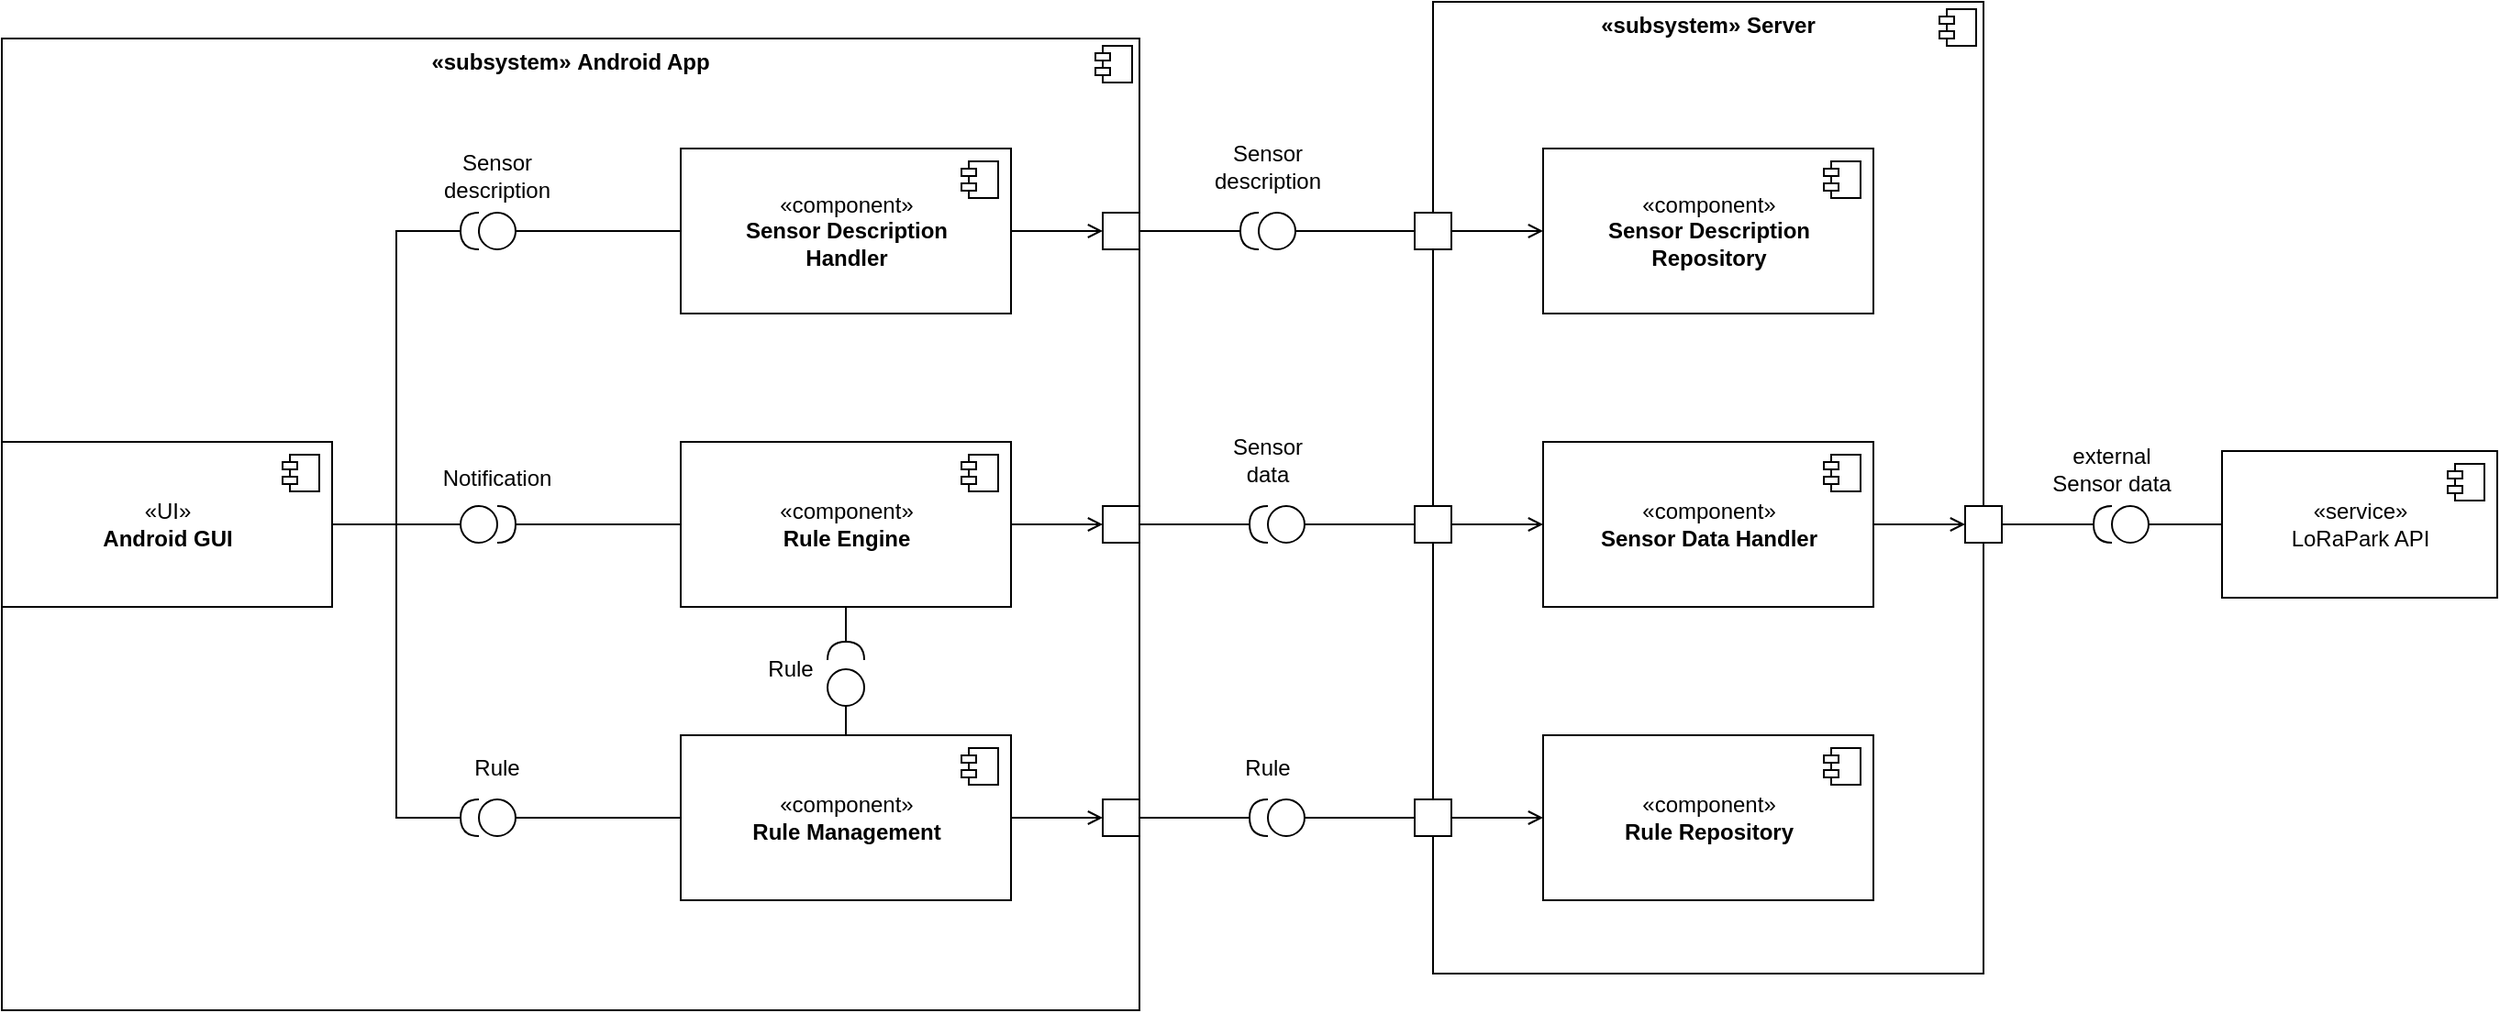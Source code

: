 <mxfile version="13.9.9" type="device"><diagram id="xSH4tst92nbzQRow0k3p" name="Seite-1"><mxGraphModel dx="2591" dy="822" grid="1" gridSize="10" guides="1" tooltips="1" connect="1" arrows="1" fold="1" page="1" pageScale="1" pageWidth="1169" pageHeight="827" math="0" shadow="0"><root><mxCell id="0"/><mxCell id="1" parent="0"/><mxCell id="TU39vUbWxSPbXu2TXuSo-7" value="&lt;p style=&quot;margin: 6px 0px 0px&quot;&gt;&lt;b&gt;«subsystem&lt;/b&gt;&lt;span&gt;&lt;b&gt;»&lt;/b&gt;&lt;/span&gt;&lt;b&gt;&amp;nbsp;A&lt;/b&gt;&lt;b&gt;ndroid App&lt;/b&gt;&lt;/p&gt;" style="align=center;overflow=fill;html=1;dropTarget=0;" parent="1" vertex="1"><mxGeometry x="-130" y="70" width="620" height="530" as="geometry"/></mxCell><mxCell id="TU39vUbWxSPbXu2TXuSo-8" value="" style="shape=component;jettyWidth=8;jettyHeight=4;" parent="TU39vUbWxSPbXu2TXuSo-7" vertex="1"><mxGeometry x="1" width="20" height="20" relative="1" as="geometry"><mxPoint x="-24" y="4" as="offset"/></mxGeometry></mxCell><mxCell id="TU39vUbWxSPbXu2TXuSo-61" style="edgeStyle=orthogonalEdgeStyle;rounded=0;orthogonalLoop=1;jettySize=auto;html=1;startArrow=none;startFill=0;endArrow=open;endFill=0;" parent="1" source="TU39vUbWxSPbXu2TXuSo-1" target="TU39vUbWxSPbXu2TXuSo-58" edge="1"><mxGeometry relative="1" as="geometry"/></mxCell><mxCell id="TU39vUbWxSPbXu2TXuSo-1" value="«component»&lt;br&gt;&lt;b&gt;Rule Management&lt;/b&gt;" style="html=1;dropTarget=0;" parent="1" vertex="1"><mxGeometry x="240" y="450" width="180" height="90" as="geometry"/></mxCell><mxCell id="TU39vUbWxSPbXu2TXuSo-2" value="" style="shape=module;jettyWidth=8;jettyHeight=4;" parent="TU39vUbWxSPbXu2TXuSo-1" vertex="1"><mxGeometry x="1" width="20" height="20" relative="1" as="geometry"><mxPoint x="-27" y="7" as="offset"/></mxGeometry></mxCell><mxCell id="TU39vUbWxSPbXu2TXuSo-47" style="edgeStyle=orthogonalEdgeStyle;rounded=0;orthogonalLoop=1;jettySize=auto;html=1;entryX=0;entryY=0.5;entryDx=0;entryDy=0;startArrow=none;startFill=0;endArrow=open;endFill=0;" parent="1" source="TU39vUbWxSPbXu2TXuSo-3" target="TU39vUbWxSPbXu2TXuSo-46" edge="1"><mxGeometry relative="1" as="geometry"/></mxCell><mxCell id="TU39vUbWxSPbXu2TXuSo-99" style="edgeStyle=orthogonalEdgeStyle;rounded=0;orthogonalLoop=1;jettySize=auto;html=1;entryX=1;entryY=0.5;entryDx=0;entryDy=0;entryPerimeter=0;startArrow=none;startFill=0;endArrow=none;endFill=0;" parent="1" source="TU39vUbWxSPbXu2TXuSo-3" target="TU39vUbWxSPbXu2TXuSo-92" edge="1"><mxGeometry relative="1" as="geometry"/></mxCell><mxCell id="TU39vUbWxSPbXu2TXuSo-3" value="«component»&lt;br&gt;&lt;b&gt;Rule Engine&lt;/b&gt;" style="html=1;dropTarget=0;" parent="1" vertex="1"><mxGeometry x="240" y="290" width="180" height="90" as="geometry"/></mxCell><mxCell id="TU39vUbWxSPbXu2TXuSo-4" value="" style="shape=module;jettyWidth=8;jettyHeight=4;" parent="TU39vUbWxSPbXu2TXuSo-3" vertex="1"><mxGeometry x="1" width="20" height="20" relative="1" as="geometry"><mxPoint x="-27" y="7" as="offset"/></mxGeometry></mxCell><mxCell id="TU39vUbWxSPbXu2TXuSo-11" value="&lt;p style=&quot;margin: 6px 0px 0px&quot;&gt;&lt;b&gt;«subsystem&lt;/b&gt;&lt;span&gt;&lt;b&gt;»&lt;/b&gt;&lt;/span&gt;&lt;b&gt;&amp;nbsp;Server&lt;/b&gt;&lt;/p&gt;" style="align=center;overflow=fill;html=1;dropTarget=0;" parent="1" vertex="1"><mxGeometry x="650" y="50" width="300" height="530" as="geometry"/></mxCell><mxCell id="TU39vUbWxSPbXu2TXuSo-12" value="" style="shape=component;jettyWidth=8;jettyHeight=4;" parent="TU39vUbWxSPbXu2TXuSo-11" vertex="1"><mxGeometry x="1" width="20" height="20" relative="1" as="geometry"><mxPoint x="-24" y="4" as="offset"/></mxGeometry></mxCell><mxCell id="J2103LW_TJqKLE5sZokZ-2" style="edgeStyle=orthogonalEdgeStyle;rounded=0;orthogonalLoop=1;jettySize=auto;html=1;endArrow=open;endFill=0;" parent="1" source="TU39vUbWxSPbXu2TXuSo-13" target="J2103LW_TJqKLE5sZokZ-1" edge="1"><mxGeometry relative="1" as="geometry"/></mxCell><mxCell id="TU39vUbWxSPbXu2TXuSo-13" value="«component»&lt;br&gt;&lt;b&gt;Sensor Description &lt;br&gt;Handler&lt;/b&gt;" style="html=1;dropTarget=0;" parent="1" vertex="1"><mxGeometry x="240" y="130" width="180" height="90" as="geometry"/></mxCell><mxCell id="TU39vUbWxSPbXu2TXuSo-14" value="" style="shape=module;jettyWidth=8;jettyHeight=4;" parent="TU39vUbWxSPbXu2TXuSo-13" vertex="1"><mxGeometry x="1" width="20" height="20" relative="1" as="geometry"><mxPoint x="-27" y="7" as="offset"/></mxGeometry></mxCell><mxCell id="TU39vUbWxSPbXu2TXuSo-15" value="«component»&lt;br&gt;&lt;b&gt;Rule Repository&lt;/b&gt;" style="html=1;dropTarget=0;" parent="1" vertex="1"><mxGeometry x="710" y="450" width="180" height="90" as="geometry"/></mxCell><mxCell id="TU39vUbWxSPbXu2TXuSo-16" value="" style="shape=module;jettyWidth=8;jettyHeight=4;" parent="TU39vUbWxSPbXu2TXuSo-15" vertex="1"><mxGeometry x="1" width="20" height="20" relative="1" as="geometry"><mxPoint x="-27" y="7" as="offset"/></mxGeometry></mxCell><mxCell id="TU39vUbWxSPbXu2TXuSo-73" style="edgeStyle=orthogonalEdgeStyle;rounded=0;orthogonalLoop=1;jettySize=auto;html=1;entryX=0;entryY=0.5;entryDx=0;entryDy=0;startArrow=none;startFill=0;endArrow=open;endFill=0;" parent="1" source="TU39vUbWxSPbXu2TXuSo-17" target="TU39vUbWxSPbXu2TXuSo-71" edge="1"><mxGeometry relative="1" as="geometry"/></mxCell><mxCell id="TU39vUbWxSPbXu2TXuSo-17" value="«component»&lt;br&gt;&lt;b&gt;Sensor Data Handler&lt;/b&gt;" style="html=1;dropTarget=0;" parent="1" vertex="1"><mxGeometry x="710" y="290" width="180" height="90" as="geometry"/></mxCell><mxCell id="TU39vUbWxSPbXu2TXuSo-18" value="" style="shape=module;jettyWidth=8;jettyHeight=4;" parent="TU39vUbWxSPbXu2TXuSo-17" vertex="1"><mxGeometry x="1" width="20" height="20" relative="1" as="geometry"><mxPoint x="-27" y="7" as="offset"/></mxGeometry></mxCell><mxCell id="TU39vUbWxSPbXu2TXuSo-101" style="edgeStyle=orthogonalEdgeStyle;rounded=0;orthogonalLoop=1;jettySize=auto;html=1;startArrow=none;startFill=0;endArrow=none;endFill=0;" parent="1" source="TU39vUbWxSPbXu2TXuSo-26" target="TU39vUbWxSPbXu2TXuSo-13" edge="1"><mxGeometry relative="1" as="geometry"/></mxCell><mxCell id="TU39vUbWxSPbXu2TXuSo-26" value="" style="ellipse;whiteSpace=wrap;html=1;aspect=fixed;" parent="1" vertex="1"><mxGeometry x="130" y="165" width="20" height="20" as="geometry"/></mxCell><mxCell id="TU39vUbWxSPbXu2TXuSo-31" value="Sensor&lt;br&gt;description" style="text;html=1;strokeColor=none;fillColor=none;align=center;verticalAlign=middle;whiteSpace=wrap;rounded=0;" parent="1" vertex="1"><mxGeometry x="100" y="130" width="80" height="30" as="geometry"/></mxCell><mxCell id="TU39vUbWxSPbXu2TXuSo-100" style="edgeStyle=orthogonalEdgeStyle;rounded=0;orthogonalLoop=1;jettySize=auto;html=1;startArrow=none;startFill=0;endArrow=none;endFill=0;" parent="1" source="TU39vUbWxSPbXu2TXuSo-33" target="TU39vUbWxSPbXu2TXuSo-1" edge="1"><mxGeometry relative="1" as="geometry"/></mxCell><mxCell id="TU39vUbWxSPbXu2TXuSo-33" value="" style="ellipse;whiteSpace=wrap;html=1;aspect=fixed;" parent="1" vertex="1"><mxGeometry x="130" y="485" width="20" height="20" as="geometry"/></mxCell><mxCell id="TU39vUbWxSPbXu2TXuSo-45" style="edgeStyle=orthogonalEdgeStyle;rounded=0;orthogonalLoop=1;jettySize=auto;html=1;startArrow=none;startFill=0;endArrow=open;endFill=0;" parent="1" source="TU39vUbWxSPbXu2TXuSo-42" target="TU39vUbWxSPbXu2TXuSo-17" edge="1"><mxGeometry relative="1" as="geometry"/></mxCell><mxCell id="TU39vUbWxSPbXu2TXuSo-42" value="" style="whiteSpace=wrap;html=1;aspect=fixed;" parent="1" vertex="1"><mxGeometry x="640" y="325" width="20" height="20" as="geometry"/></mxCell><mxCell id="TU39vUbWxSPbXu2TXuSo-43" style="edgeStyle=orthogonalEdgeStyle;rounded=0;orthogonalLoop=1;jettySize=auto;html=1;entryX=0;entryY=0.5;entryDx=0;entryDy=0;endArrow=none;endFill=0;" parent="1" source="TU39vUbWxSPbXu2TXuSo-44" target="TU39vUbWxSPbXu2TXuSo-42" edge="1"><mxGeometry relative="1" as="geometry"/></mxCell><mxCell id="TU39vUbWxSPbXu2TXuSo-44" value="" style="ellipse;whiteSpace=wrap;html=1;aspect=fixed;" parent="1" vertex="1"><mxGeometry x="560" y="325" width="20" height="20" as="geometry"/></mxCell><mxCell id="TU39vUbWxSPbXu2TXuSo-49" style="edgeStyle=orthogonalEdgeStyle;rounded=0;orthogonalLoop=1;jettySize=auto;html=1;entryX=1;entryY=0.5;entryDx=0;entryDy=0;entryPerimeter=0;startArrow=none;startFill=0;endArrow=none;endFill=0;" parent="1" source="TU39vUbWxSPbXu2TXuSo-46" target="TU39vUbWxSPbXu2TXuSo-48" edge="1"><mxGeometry relative="1" as="geometry"/></mxCell><mxCell id="TU39vUbWxSPbXu2TXuSo-46" value="" style="whiteSpace=wrap;html=1;aspect=fixed;" parent="1" vertex="1"><mxGeometry x="470" y="325" width="20" height="20" as="geometry"/></mxCell><mxCell id="TU39vUbWxSPbXu2TXuSo-48" value="" style="shape=requiredInterface;html=1;verticalLabelPosition=bottom;rotation=-180;" parent="1" vertex="1"><mxGeometry x="550" y="325" width="10" height="20" as="geometry"/></mxCell><mxCell id="TU39vUbWxSPbXu2TXuSo-51" value="Sensor&lt;br&gt;data" style="text;html=1;strokeColor=none;fillColor=none;align=center;verticalAlign=middle;whiteSpace=wrap;rounded=0;" parent="1" vertex="1"><mxGeometry x="535" y="285" width="50" height="30" as="geometry"/></mxCell><mxCell id="TU39vUbWxSPbXu2TXuSo-57" style="edgeStyle=orthogonalEdgeStyle;rounded=0;orthogonalLoop=1;jettySize=auto;html=1;startArrow=none;startFill=0;endArrow=open;endFill=0;" parent="1" source="TU39vUbWxSPbXu2TXuSo-53" target="TU39vUbWxSPbXu2TXuSo-15" edge="1"><mxGeometry relative="1" as="geometry"/></mxCell><mxCell id="TU39vUbWxSPbXu2TXuSo-53" value="" style="whiteSpace=wrap;html=1;aspect=fixed;" parent="1" vertex="1"><mxGeometry x="640" y="485" width="20" height="20" as="geometry"/></mxCell><mxCell id="TU39vUbWxSPbXu2TXuSo-54" style="edgeStyle=orthogonalEdgeStyle;rounded=0;orthogonalLoop=1;jettySize=auto;html=1;entryX=0;entryY=0.5;entryDx=0;entryDy=0;startArrow=none;startFill=0;endArrow=none;endFill=0;" parent="1" source="TU39vUbWxSPbXu2TXuSo-55" target="TU39vUbWxSPbXu2TXuSo-53" edge="1"><mxGeometry relative="1" as="geometry"/></mxCell><mxCell id="TU39vUbWxSPbXu2TXuSo-55" value="" style="ellipse;whiteSpace=wrap;html=1;aspect=fixed;" parent="1" vertex="1"><mxGeometry x="560" y="485" width="20" height="20" as="geometry"/></mxCell><mxCell id="TU39vUbWxSPbXu2TXuSo-56" value="Rule" style="text;html=1;strokeColor=none;fillColor=none;align=center;verticalAlign=middle;whiteSpace=wrap;rounded=0;" parent="1" vertex="1"><mxGeometry x="540" y="457.5" width="40" height="20" as="geometry"/></mxCell><mxCell id="TU39vUbWxSPbXu2TXuSo-60" style="edgeStyle=orthogonalEdgeStyle;rounded=0;orthogonalLoop=1;jettySize=auto;html=1;entryX=1;entryY=0.5;entryDx=0;entryDy=0;entryPerimeter=0;startArrow=none;startFill=0;endArrow=none;endFill=0;" parent="1" source="TU39vUbWxSPbXu2TXuSo-58" target="TU39vUbWxSPbXu2TXuSo-59" edge="1"><mxGeometry relative="1" as="geometry"/></mxCell><mxCell id="TU39vUbWxSPbXu2TXuSo-58" value="" style="whiteSpace=wrap;html=1;aspect=fixed;" parent="1" vertex="1"><mxGeometry x="470" y="485" width="20" height="20" as="geometry"/></mxCell><mxCell id="TU39vUbWxSPbXu2TXuSo-59" value="" style="shape=requiredInterface;html=1;verticalLabelPosition=bottom;rotation=-180;" parent="1" vertex="1"><mxGeometry x="550" y="485" width="10" height="20" as="geometry"/></mxCell><mxCell id="TU39vUbWxSPbXu2TXuSo-70" style="edgeStyle=orthogonalEdgeStyle;rounded=0;orthogonalLoop=1;jettySize=auto;html=1;entryX=1;entryY=0.5;entryDx=0;entryDy=0;entryPerimeter=0;startArrow=none;startFill=0;endArrow=none;endFill=0;" parent="1" source="TU39vUbWxSPbXu2TXuSo-71" target="TU39vUbWxSPbXu2TXuSo-72" edge="1"><mxGeometry relative="1" as="geometry"/></mxCell><mxCell id="TU39vUbWxSPbXu2TXuSo-71" value="" style="whiteSpace=wrap;html=1;aspect=fixed;" parent="1" vertex="1"><mxGeometry x="940" y="325" width="20" height="20" as="geometry"/></mxCell><mxCell id="TU39vUbWxSPbXu2TXuSo-72" value="" style="shape=requiredInterface;html=1;verticalLabelPosition=bottom;rotation=-180;" parent="1" vertex="1"><mxGeometry x="1010" y="325" width="10" height="20" as="geometry"/></mxCell><mxCell id="TU39vUbWxSPbXu2TXuSo-78" value="external Sensor data" style="text;html=1;strokeColor=none;fillColor=none;align=center;verticalAlign=middle;whiteSpace=wrap;rounded=0;" parent="1" vertex="1"><mxGeometry x="980" y="295" width="80" height="20" as="geometry"/></mxCell><mxCell id="TU39vUbWxSPbXu2TXuSo-83" value="Rule" style="text;html=1;strokeColor=none;fillColor=none;align=center;verticalAlign=middle;whiteSpace=wrap;rounded=0;" parent="1" vertex="1"><mxGeometry x="120" y="457.5" width="40" height="20" as="geometry"/></mxCell><mxCell id="TU39vUbWxSPbXu2TXuSo-88" style="edgeStyle=orthogonalEdgeStyle;rounded=0;orthogonalLoop=1;jettySize=auto;html=1;startArrow=none;startFill=0;endArrow=none;endFill=0;" parent="1" source="TU39vUbWxSPbXu2TXuSo-85" target="TU39vUbWxSPbXu2TXuSo-87" edge="1"><mxGeometry relative="1" as="geometry"/></mxCell><mxCell id="TU39vUbWxSPbXu2TXuSo-85" value="«service»&lt;br&gt;LoRaPark API" style="html=1;dropTarget=0;" parent="1" vertex="1"><mxGeometry x="1080" y="295" width="150" height="80" as="geometry"/></mxCell><mxCell id="TU39vUbWxSPbXu2TXuSo-86" value="" style="shape=module;jettyWidth=8;jettyHeight=4;" parent="TU39vUbWxSPbXu2TXuSo-85" vertex="1"><mxGeometry x="1" width="20" height="20" relative="1" as="geometry"><mxPoint x="-27" y="7" as="offset"/></mxGeometry></mxCell><mxCell id="TU39vUbWxSPbXu2TXuSo-87" value="" style="ellipse;whiteSpace=wrap;html=1;aspect=fixed;" parent="1" vertex="1"><mxGeometry x="1020" y="325" width="20" height="20" as="geometry"/></mxCell><mxCell id="TU39vUbWxSPbXu2TXuSo-98" style="edgeStyle=orthogonalEdgeStyle;rounded=0;orthogonalLoop=1;jettySize=auto;html=1;startArrow=none;startFill=0;endArrow=none;endFill=0;" parent="1" source="TU39vUbWxSPbXu2TXuSo-89" target="TU39vUbWxSPbXu2TXuSo-91" edge="1"><mxGeometry relative="1" as="geometry"/></mxCell><mxCell id="TU39vUbWxSPbXu2TXuSo-89" value="«UI»&lt;br&gt;&lt;b&gt;Android GUI&lt;/b&gt;" style="html=1;dropTarget=0;" parent="1" vertex="1"><mxGeometry x="-130" y="290" width="180" height="90" as="geometry"/></mxCell><mxCell id="TU39vUbWxSPbXu2TXuSo-90" value="" style="shape=module;jettyWidth=8;jettyHeight=4;" parent="TU39vUbWxSPbXu2TXuSo-89" vertex="1"><mxGeometry x="1" width="20" height="20" relative="1" as="geometry"><mxPoint x="-27" y="7" as="offset"/></mxGeometry></mxCell><mxCell id="TU39vUbWxSPbXu2TXuSo-91" value="" style="ellipse;whiteSpace=wrap;html=1;aspect=fixed;" parent="1" vertex="1"><mxGeometry x="120" y="325" width="20" height="20" as="geometry"/></mxCell><mxCell id="TU39vUbWxSPbXu2TXuSo-92" value="" style="shape=requiredInterface;html=1;verticalLabelPosition=bottom;rotation=0;" parent="1" vertex="1"><mxGeometry x="140" y="325" width="10" height="20" as="geometry"/></mxCell><mxCell id="TU39vUbWxSPbXu2TXuSo-97" value="Notification" style="text;html=1;strokeColor=none;fillColor=none;align=center;verticalAlign=middle;whiteSpace=wrap;rounded=0;" parent="1" vertex="1"><mxGeometry x="100" y="295" width="80" height="30" as="geometry"/></mxCell><mxCell id="TU39vUbWxSPbXu2TXuSo-104" style="edgeStyle=orthogonalEdgeStyle;rounded=0;orthogonalLoop=1;jettySize=auto;html=1;entryX=1;entryY=0.5;entryDx=0;entryDy=0;startArrow=none;startFill=0;endArrow=none;endFill=0;" parent="1" source="TU39vUbWxSPbXu2TXuSo-102" target="TU39vUbWxSPbXu2TXuSo-89" edge="1"><mxGeometry relative="1" as="geometry"/></mxCell><mxCell id="TU39vUbWxSPbXu2TXuSo-102" value="" style="shape=requiredInterface;html=1;verticalLabelPosition=bottom;rotation=-180;" parent="1" vertex="1"><mxGeometry x="120" y="165" width="10" height="20" as="geometry"/></mxCell><mxCell id="TU39vUbWxSPbXu2TXuSo-106" style="edgeStyle=orthogonalEdgeStyle;rounded=0;orthogonalLoop=1;jettySize=auto;html=1;entryX=1;entryY=0.5;entryDx=0;entryDy=0;startArrow=none;startFill=0;endArrow=none;endFill=0;" parent="1" source="TU39vUbWxSPbXu2TXuSo-105" target="TU39vUbWxSPbXu2TXuSo-89" edge="1"><mxGeometry relative="1" as="geometry"/></mxCell><mxCell id="TU39vUbWxSPbXu2TXuSo-105" value="" style="shape=requiredInterface;html=1;verticalLabelPosition=bottom;rotation=-180;" parent="1" vertex="1"><mxGeometry x="120" y="485" width="10" height="20" as="geometry"/></mxCell><mxCell id="J2103LW_TJqKLE5sZokZ-1" value="" style="whiteSpace=wrap;html=1;aspect=fixed;" parent="1" vertex="1"><mxGeometry x="470" y="165" width="20" height="20" as="geometry"/></mxCell><mxCell id="J2103LW_TJqKLE5sZokZ-7" style="edgeStyle=orthogonalEdgeStyle;rounded=0;orthogonalLoop=1;jettySize=auto;html=1;entryX=0;entryY=0.5;entryDx=0;entryDy=0;endArrow=none;endFill=0;" parent="1" source="J2103LW_TJqKLE5sZokZ-3" target="J2103LW_TJqKLE5sZokZ-6" edge="1"><mxGeometry relative="1" as="geometry"/></mxCell><mxCell id="J2103LW_TJqKLE5sZokZ-3" value="" style="ellipse;whiteSpace=wrap;html=1;aspect=fixed;" parent="1" vertex="1"><mxGeometry x="555" y="165" width="20" height="20" as="geometry"/></mxCell><mxCell id="J2103LW_TJqKLE5sZokZ-8" style="edgeStyle=orthogonalEdgeStyle;rounded=0;orthogonalLoop=1;jettySize=auto;html=1;entryX=1;entryY=0.5;entryDx=0;entryDy=0;endArrow=none;endFill=0;" parent="1" source="J2103LW_TJqKLE5sZokZ-4" target="J2103LW_TJqKLE5sZokZ-1" edge="1"><mxGeometry relative="1" as="geometry"/></mxCell><mxCell id="J2103LW_TJqKLE5sZokZ-4" value="" style="shape=requiredInterface;html=1;verticalLabelPosition=bottom;rotation=-180;" parent="1" vertex="1"><mxGeometry x="545" y="165" width="10" height="20" as="geometry"/></mxCell><mxCell id="J2103LW_TJqKLE5sZokZ-5" value="Sensor&lt;br&gt;description" style="text;html=1;strokeColor=none;fillColor=none;align=center;verticalAlign=middle;whiteSpace=wrap;rounded=0;" parent="1" vertex="1"><mxGeometry x="530" y="125" width="60" height="30" as="geometry"/></mxCell><mxCell id="J2103LW_TJqKLE5sZokZ-11" style="edgeStyle=orthogonalEdgeStyle;rounded=0;orthogonalLoop=1;jettySize=auto;html=1;endArrow=open;endFill=0;" parent="1" source="J2103LW_TJqKLE5sZokZ-6" target="J2103LW_TJqKLE5sZokZ-9" edge="1"><mxGeometry relative="1" as="geometry"/></mxCell><mxCell id="J2103LW_TJqKLE5sZokZ-6" value="" style="whiteSpace=wrap;html=1;aspect=fixed;" parent="1" vertex="1"><mxGeometry x="640" y="165" width="20" height="20" as="geometry"/></mxCell><mxCell id="J2103LW_TJqKLE5sZokZ-9" value="«component»&lt;br&gt;&lt;b&gt;Sensor Description &lt;br&gt;Repository&lt;/b&gt;" style="html=1;dropTarget=0;" parent="1" vertex="1"><mxGeometry x="710" y="130" width="180" height="90" as="geometry"/></mxCell><mxCell id="J2103LW_TJqKLE5sZokZ-10" value="" style="shape=module;jettyWidth=8;jettyHeight=4;" parent="J2103LW_TJqKLE5sZokZ-9" vertex="1"><mxGeometry x="1" width="20" height="20" relative="1" as="geometry"><mxPoint x="-27" y="7" as="offset"/></mxGeometry></mxCell><mxCell id="4mNXgEd6m_ZMoJ_E-DP--4" style="rounded=0;orthogonalLoop=1;jettySize=auto;html=1;entryX=0.5;entryY=0;entryDx=0;entryDy=0;endArrow=none;endFill=0;" parent="1" source="4mNXgEd6m_ZMoJ_E-DP--1" target="TU39vUbWxSPbXu2TXuSo-1" edge="1"><mxGeometry relative="1" as="geometry"/></mxCell><mxCell id="4mNXgEd6m_ZMoJ_E-DP--1" value="" style="ellipse;whiteSpace=wrap;html=1;aspect=fixed;" parent="1" vertex="1"><mxGeometry x="320" y="414" width="20" height="20" as="geometry"/></mxCell><mxCell id="4mNXgEd6m_ZMoJ_E-DP--8" style="rounded=0;orthogonalLoop=1;jettySize=auto;html=1;endArrow=none;endFill=0;" parent="1" source="4mNXgEd6m_ZMoJ_E-DP--2" target="TU39vUbWxSPbXu2TXuSo-3" edge="1"><mxGeometry relative="1" as="geometry"/></mxCell><mxCell id="4mNXgEd6m_ZMoJ_E-DP--2" value="" style="shape=requiredInterface;html=1;verticalLabelPosition=bottom;rotation=-90;" parent="1" vertex="1"><mxGeometry x="325" y="394" width="10" height="20" as="geometry"/></mxCell><mxCell id="4mNXgEd6m_ZMoJ_E-DP--7" value="Rule" style="text;html=1;strokeColor=none;fillColor=none;align=center;verticalAlign=middle;whiteSpace=wrap;rounded=0;" parent="1" vertex="1"><mxGeometry x="280" y="404" width="40" height="20" as="geometry"/></mxCell></root></mxGraphModel></diagram></mxfile>